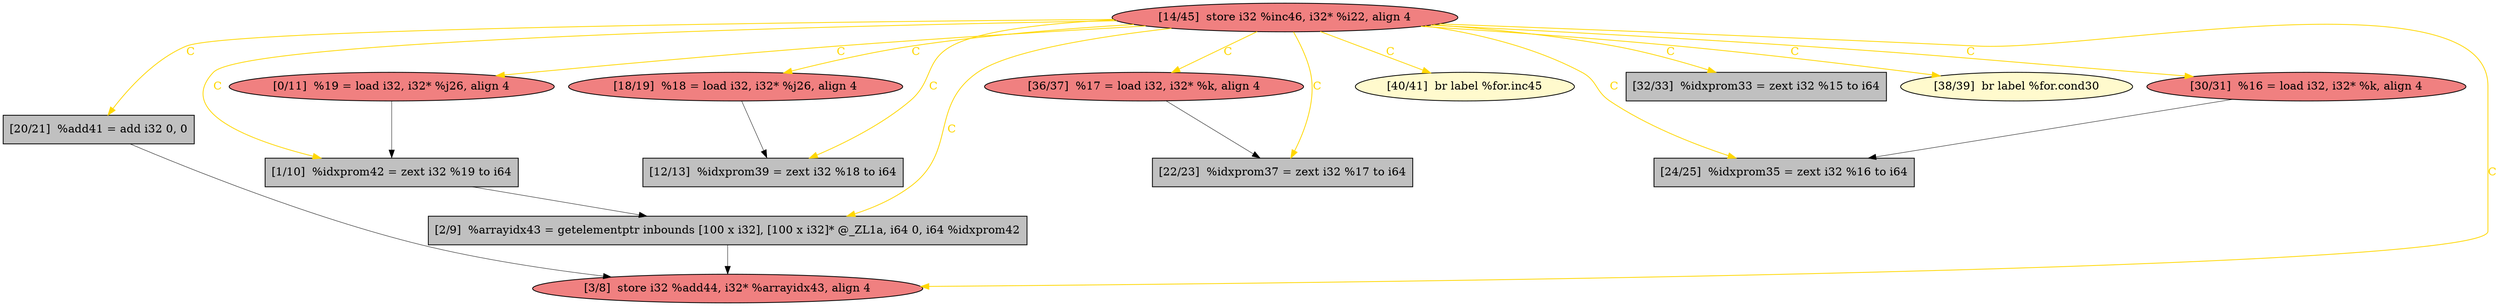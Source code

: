 
digraph G {


node1159 [fillcolor=grey,label="[2/9]  %arrayidx43 = getelementptr inbounds [100 x i32], [100 x i32]* @_ZL1a, i64 0, i64 %idxprom42",shape=rectangle,style=filled ]
node1160 [fillcolor=grey,label="[20/21]  %add41 = add i32 0, 0",shape=rectangle,style=filled ]
node1158 [fillcolor=grey,label="[22/23]  %idxprom37 = zext i32 %17 to i64",shape=rectangle,style=filled ]
node1157 [fillcolor=grey,label="[12/13]  %idxprom39 = zext i32 %18 to i64",shape=rectangle,style=filled ]
node1155 [fillcolor=lightcoral,label="[18/19]  %18 = load i32, i32* %j26, align 4",shape=ellipse,style=filled ]
node1156 [fillcolor=lightcoral,label="[3/8]  store i32 %add44, i32* %arrayidx43, align 4",shape=ellipse,style=filled ]
node1153 [fillcolor=grey,label="[24/25]  %idxprom35 = zext i32 %16 to i64",shape=rectangle,style=filled ]
node1154 [fillcolor=lightcoral,label="[0/11]  %19 = load i32, i32* %j26, align 4",shape=ellipse,style=filled ]
node1152 [fillcolor=lemonchiffon,label="[40/41]  br label %for.inc45",shape=ellipse,style=filled ]
node1147 [fillcolor=lightcoral,label="[36/37]  %17 = load i32, i32* %k, align 4",shape=ellipse,style=filled ]
node1146 [fillcolor=grey,label="[32/33]  %idxprom33 = zext i32 %15 to i64",shape=rectangle,style=filled ]
node1149 [fillcolor=lemonchiffon,label="[38/39]  br label %for.cond30",shape=ellipse,style=filled ]
node1150 [fillcolor=lightcoral,label="[30/31]  %16 = load i32, i32* %k, align 4",shape=ellipse,style=filled ]
node1148 [fillcolor=lightcoral,label="[14/45]  store i32 %inc46, i32* %i22, align 4",shape=ellipse,style=filled ]
node1151 [fillcolor=grey,label="[1/10]  %idxprom42 = zext i32 %19 to i64",shape=rectangle,style=filled ]

node1148->node1149 [style=solid,color=gold,label="C",penwidth=1.0,fontcolor=gold ]
node1148->node1154 [style=solid,color=gold,label="C",penwidth=1.0,fontcolor=gold ]
node1148->node1146 [style=solid,color=gold,label="C",penwidth=1.0,fontcolor=gold ]
node1148->node1151 [style=solid,color=gold,label="C",penwidth=1.0,fontcolor=gold ]
node1159->node1156 [style=solid,color=black,label="",penwidth=0.5,fontcolor=black ]
node1148->node1158 [style=solid,color=gold,label="C",penwidth=1.0,fontcolor=gold ]
node1148->node1156 [style=solid,color=gold,label="C",penwidth=1.0,fontcolor=gold ]
node1151->node1159 [style=solid,color=black,label="",penwidth=0.5,fontcolor=black ]
node1148->node1150 [style=solid,color=gold,label="C",penwidth=1.0,fontcolor=gold ]
node1148->node1159 [style=solid,color=gold,label="C",penwidth=1.0,fontcolor=gold ]
node1150->node1153 [style=solid,color=black,label="",penwidth=0.5,fontcolor=black ]
node1148->node1160 [style=solid,color=gold,label="C",penwidth=1.0,fontcolor=gold ]
node1148->node1147 [style=solid,color=gold,label="C",penwidth=1.0,fontcolor=gold ]
node1147->node1158 [style=solid,color=black,label="",penwidth=0.5,fontcolor=black ]
node1148->node1153 [style=solid,color=gold,label="C",penwidth=1.0,fontcolor=gold ]
node1148->node1157 [style=solid,color=gold,label="C",penwidth=1.0,fontcolor=gold ]
node1148->node1155 [style=solid,color=gold,label="C",penwidth=1.0,fontcolor=gold ]
node1154->node1151 [style=solid,color=black,label="",penwidth=0.5,fontcolor=black ]
node1155->node1157 [style=solid,color=black,label="",penwidth=0.5,fontcolor=black ]
node1160->node1156 [style=solid,color=black,label="",penwidth=0.5,fontcolor=black ]
node1148->node1152 [style=solid,color=gold,label="C",penwidth=1.0,fontcolor=gold ]


}

